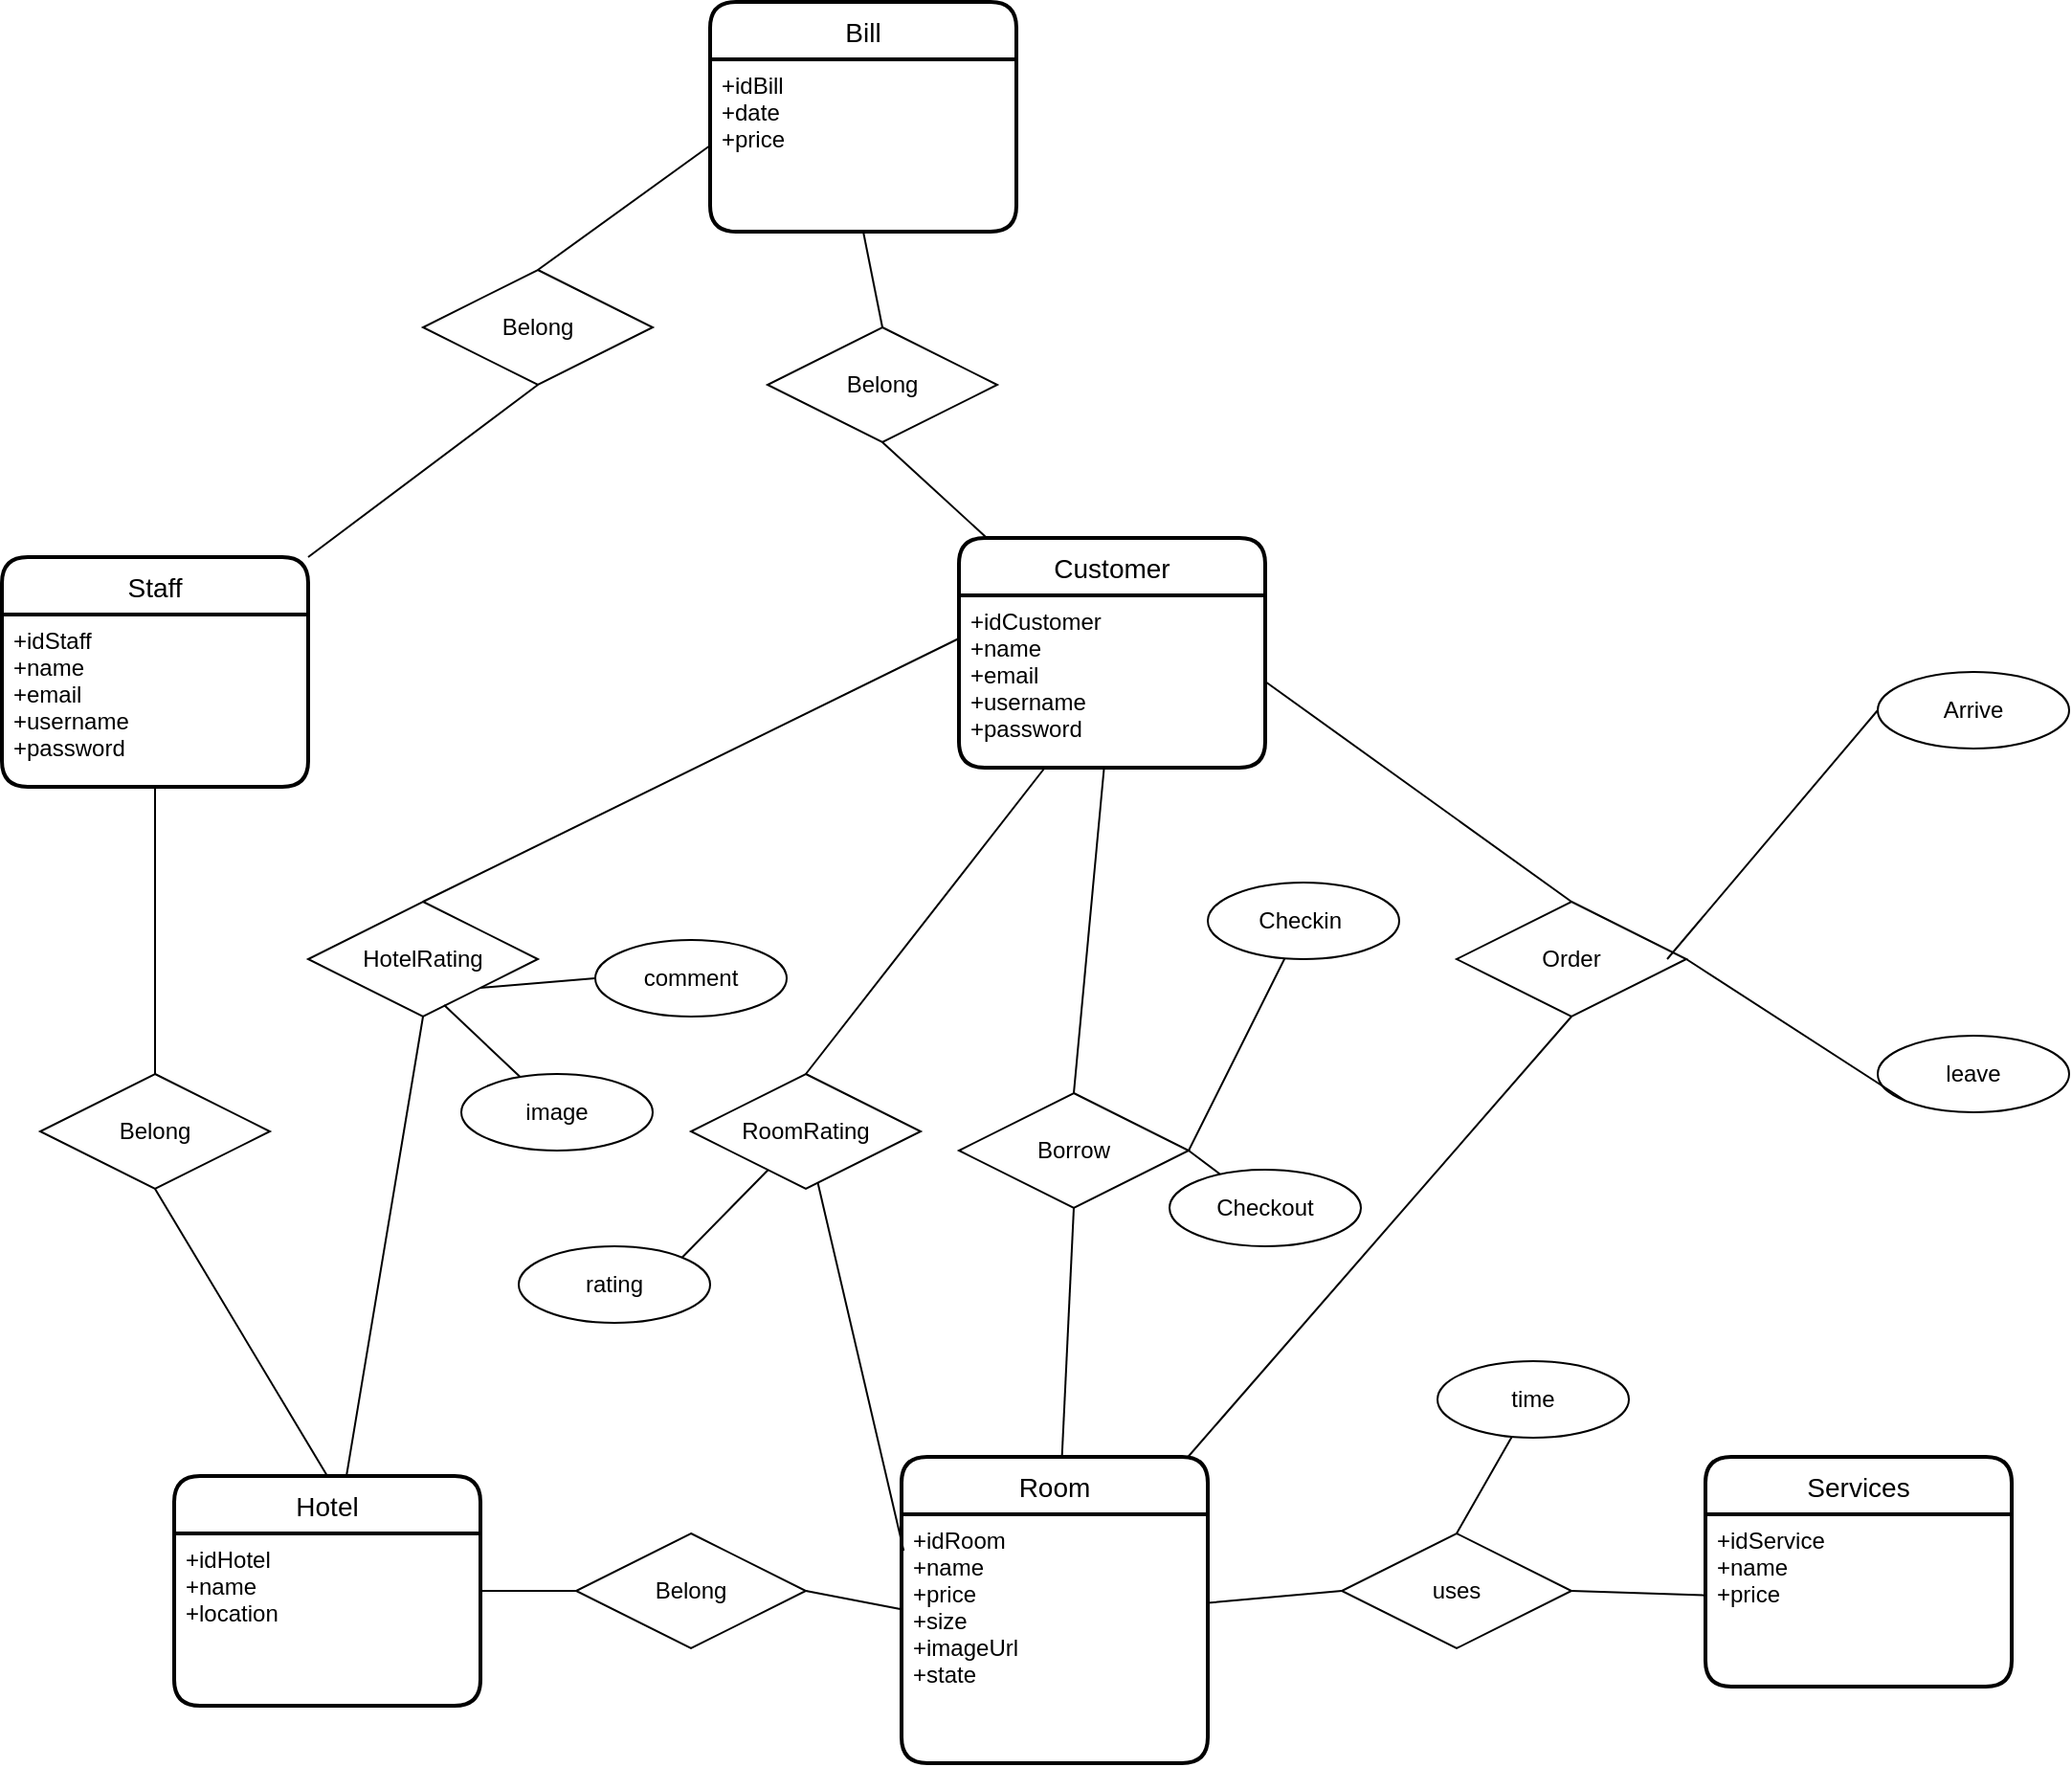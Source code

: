 <mxfile version="20.2.3" type="github">
  <diagram name="Page-1" id="e56a1550-8fbb-45ad-956c-1786394a9013">
    <mxGraphModel dx="1422" dy="1644" grid="1" gridSize="10" guides="1" tooltips="1" connect="1" arrows="1" fold="1" page="1" pageScale="1" pageWidth="1100" pageHeight="850" background="none" math="0" shadow="0">
      <root>
        <mxCell id="0" />
        <mxCell id="1" parent="0" />
        <mxCell id="Kd_VAQXIcEHXok77GXxw-1" value="Staff" style="swimlane;childLayout=stackLayout;horizontal=1;startSize=30;horizontalStack=0;rounded=1;fontSize=14;fontStyle=0;strokeWidth=2;resizeParent=0;resizeLast=1;shadow=0;dashed=0;align=center;" parent="1" vertex="1">
          <mxGeometry x="10" y="-210" width="160" height="120" as="geometry" />
        </mxCell>
        <mxCell id="Kd_VAQXIcEHXok77GXxw-2" value="+idStaff&#xa;+name&#xa;+email&#xa;+username&#xa;+password" style="align=left;strokeColor=none;fillColor=none;spacingLeft=4;fontSize=12;verticalAlign=top;resizable=0;rotatable=0;part=1;" parent="Kd_VAQXIcEHXok77GXxw-1" vertex="1">
          <mxGeometry y="30" width="160" height="90" as="geometry" />
        </mxCell>
        <mxCell id="Kd_VAQXIcEHXok77GXxw-8" value="Hotel" style="swimlane;childLayout=stackLayout;horizontal=1;startSize=30;horizontalStack=0;rounded=1;fontSize=14;fontStyle=0;strokeWidth=2;resizeParent=0;resizeLast=1;shadow=0;dashed=0;align=center;" parent="1" vertex="1">
          <mxGeometry x="100" y="270" width="160" height="120" as="geometry" />
        </mxCell>
        <mxCell id="Kd_VAQXIcEHXok77GXxw-9" value="+idHotel&#xa;+name&#xa;+location" style="align=left;strokeColor=none;fillColor=none;spacingLeft=4;fontSize=12;verticalAlign=top;resizable=0;rotatable=0;part=1;" parent="Kd_VAQXIcEHXok77GXxw-8" vertex="1">
          <mxGeometry y="30" width="160" height="90" as="geometry" />
        </mxCell>
        <mxCell id="Kd_VAQXIcEHXok77GXxw-10" value="Room" style="swimlane;childLayout=stackLayout;horizontal=1;startSize=30;horizontalStack=0;rounded=1;fontSize=14;fontStyle=0;strokeWidth=2;resizeParent=0;resizeLast=1;shadow=0;dashed=0;align=center;" parent="1" vertex="1">
          <mxGeometry x="480" y="260" width="160" height="160" as="geometry" />
        </mxCell>
        <mxCell id="Kd_VAQXIcEHXok77GXxw-11" value="+idRoom&#xa;+name&#xa;+price&#xa;+size&#xa;+imageUrl&#xa;+state" style="align=left;strokeColor=none;fillColor=none;spacingLeft=4;fontSize=12;verticalAlign=top;resizable=0;rotatable=0;part=1;" parent="Kd_VAQXIcEHXok77GXxw-10" vertex="1">
          <mxGeometry y="30" width="160" height="130" as="geometry" />
        </mxCell>
        <mxCell id="Kd_VAQXIcEHXok77GXxw-16" value="Services" style="swimlane;childLayout=stackLayout;horizontal=1;startSize=30;horizontalStack=0;rounded=1;fontSize=14;fontStyle=0;strokeWidth=2;resizeParent=0;resizeLast=1;shadow=0;dashed=0;align=center;" parent="1" vertex="1">
          <mxGeometry x="900" y="260" width="160" height="120" as="geometry" />
        </mxCell>
        <mxCell id="Kd_VAQXIcEHXok77GXxw-17" value="+idService&#xa;+name&#xa;+price" style="align=left;strokeColor=none;fillColor=none;spacingLeft=4;fontSize=12;verticalAlign=top;resizable=0;rotatable=0;part=1;" parent="Kd_VAQXIcEHXok77GXxw-16" vertex="1">
          <mxGeometry y="30" width="160" height="90" as="geometry" />
        </mxCell>
        <mxCell id="Kd_VAQXIcEHXok77GXxw-46" value="Belong" style="shape=rhombus;perimeter=rhombusPerimeter;whiteSpace=wrap;html=1;align=center;" parent="1" vertex="1">
          <mxGeometry x="310" y="300" width="120" height="60" as="geometry" />
        </mxCell>
        <mxCell id="Kd_VAQXIcEHXok77GXxw-47" value="" style="endArrow=none;html=1;rounded=0;strokeWidth=1;exitX=1;exitY=0.333;exitDx=0;exitDy=0;exitPerimeter=0;entryX=0;entryY=0.5;entryDx=0;entryDy=0;" parent="1" source="Kd_VAQXIcEHXok77GXxw-9" target="Kd_VAQXIcEHXok77GXxw-46" edge="1">
          <mxGeometry relative="1" as="geometry">
            <mxPoint x="290" y="260.005" as="sourcePoint" />
            <mxPoint x="350" y="320" as="targetPoint" />
          </mxGeometry>
        </mxCell>
        <mxCell id="Kd_VAQXIcEHXok77GXxw-48" value="" style="endArrow=none;html=1;rounded=0;strokeWidth=1;exitX=1;exitY=0.5;exitDx=0;exitDy=0;" parent="1" source="Kd_VAQXIcEHXok77GXxw-46" target="Kd_VAQXIcEHXok77GXxw-11" edge="1">
          <mxGeometry relative="1" as="geometry">
            <mxPoint x="400" y="300.005" as="sourcePoint" />
            <mxPoint x="472.727" y="301.736" as="targetPoint" />
          </mxGeometry>
        </mxCell>
        <mxCell id="Kd_VAQXIcEHXok77GXxw-49" value="" style="endArrow=none;html=1;rounded=0;strokeWidth=1;exitX=1;exitY=0.5;exitDx=0;exitDy=0;" parent="1" source="Kd_VAQXIcEHXok77GXxw-50" target="Kd_VAQXIcEHXok77GXxw-17" edge="1">
          <mxGeometry relative="1" as="geometry">
            <mxPoint x="690" y="319.135" as="sourcePoint" />
            <mxPoint x="762.727" y="320.866" as="targetPoint" />
          </mxGeometry>
        </mxCell>
        <mxCell id="Kd_VAQXIcEHXok77GXxw-95" style="edgeStyle=none;rounded=0;orthogonalLoop=1;jettySize=auto;html=1;exitX=0.5;exitY=0;exitDx=0;exitDy=0;strokeWidth=1;endArrow=none;endFill=0;" parent="1" source="Kd_VAQXIcEHXok77GXxw-50" target="Kd_VAQXIcEHXok77GXxw-93" edge="1">
          <mxGeometry relative="1" as="geometry" />
        </mxCell>
        <mxCell id="Kd_VAQXIcEHXok77GXxw-50" value="uses" style="shape=rhombus;perimeter=rhombusPerimeter;whiteSpace=wrap;html=1;align=center;" parent="1" vertex="1">
          <mxGeometry x="710" y="300" width="120" height="60" as="geometry" />
        </mxCell>
        <mxCell id="Kd_VAQXIcEHXok77GXxw-51" value="" style="endArrow=none;html=1;rounded=0;strokeWidth=1;entryX=0;entryY=0.5;entryDx=0;entryDy=0;exitX=1;exitY=0.356;exitDx=0;exitDy=0;exitPerimeter=0;" parent="1" source="Kd_VAQXIcEHXok77GXxw-11" target="Kd_VAQXIcEHXok77GXxw-50" edge="1">
          <mxGeometry relative="1" as="geometry">
            <mxPoint x="670" y="270.005" as="sourcePoint" />
            <mxPoint x="742.727" y="271.736" as="targetPoint" />
          </mxGeometry>
        </mxCell>
        <mxCell id="Kd_VAQXIcEHXok77GXxw-54" value="Order" style="shape=rhombus;perimeter=rhombusPerimeter;whiteSpace=wrap;html=1;align=center;" parent="1" vertex="1">
          <mxGeometry x="770" y="-30" width="120" height="60" as="geometry" />
        </mxCell>
        <mxCell id="Kd_VAQXIcEHXok77GXxw-60" value="Customer" style="swimlane;childLayout=stackLayout;horizontal=1;startSize=30;horizontalStack=0;rounded=1;fontSize=14;fontStyle=0;strokeWidth=2;resizeParent=0;resizeLast=1;shadow=0;dashed=0;align=center;" parent="1" vertex="1">
          <mxGeometry x="510" y="-220" width="160" height="120" as="geometry" />
        </mxCell>
        <mxCell id="Kd_VAQXIcEHXok77GXxw-61" value="+idCustomer&#xa;+name&#xa;+email&#xa;+username&#xa;+password" style="align=left;strokeColor=none;fillColor=none;spacingLeft=4;fontSize=12;verticalAlign=top;resizable=0;rotatable=0;part=1;" parent="Kd_VAQXIcEHXok77GXxw-60" vertex="1">
          <mxGeometry y="30" width="160" height="90" as="geometry" />
        </mxCell>
        <mxCell id="Kd_VAQXIcEHXok77GXxw-67" value="" style="endArrow=none;html=1;rounded=0;strokeWidth=1;exitX=0.5;exitY=1;exitDx=0;exitDy=0;" parent="1" source="Kd_VAQXIcEHXok77GXxw-54" target="Kd_VAQXIcEHXok77GXxw-10" edge="1">
          <mxGeometry relative="1" as="geometry">
            <mxPoint x="590" y="180" as="sourcePoint" />
            <mxPoint x="590" y="260" as="targetPoint" />
          </mxGeometry>
        </mxCell>
        <mxCell id="Kd_VAQXIcEHXok77GXxw-74" value="" style="endArrow=none;html=1;rounded=0;strokeWidth=1;exitX=1;exitY=0.5;exitDx=0;exitDy=0;entryX=0.5;entryY=0;entryDx=0;entryDy=0;" parent="1" source="Kd_VAQXIcEHXok77GXxw-61" target="Kd_VAQXIcEHXok77GXxw-54" edge="1">
          <mxGeometry relative="1" as="geometry">
            <mxPoint x="420" y="-200" as="sourcePoint" />
            <mxPoint x="500.0" y="-130.0" as="targetPoint" />
          </mxGeometry>
        </mxCell>
        <mxCell id="Kd_VAQXIcEHXok77GXxw-76" value="Borrow" style="shape=rhombus;perimeter=rhombusPerimeter;whiteSpace=wrap;html=1;align=center;" parent="1" vertex="1">
          <mxGeometry x="510" y="70" width="120" height="60" as="geometry" />
        </mxCell>
        <mxCell id="Kd_VAQXIcEHXok77GXxw-77" value="" style="endArrow=none;html=1;rounded=0;strokeWidth=1;entryX=0.5;entryY=0;entryDx=0;entryDy=0;" parent="1" source="Kd_VAQXIcEHXok77GXxw-61" target="Kd_VAQXIcEHXok77GXxw-76" edge="1">
          <mxGeometry relative="1" as="geometry">
            <mxPoint x="270.0" y="-270.0" as="sourcePoint" />
            <mxPoint x="300.0" y="45" as="targetPoint" />
          </mxGeometry>
        </mxCell>
        <mxCell id="Kd_VAQXIcEHXok77GXxw-78" value="" style="endArrow=none;html=1;rounded=0;strokeWidth=1;exitX=0.5;exitY=1;exitDx=0;exitDy=0;" parent="1" source="Kd_VAQXIcEHXok77GXxw-76" target="Kd_VAQXIcEHXok77GXxw-10" edge="1">
          <mxGeometry relative="1" as="geometry">
            <mxPoint x="420.0" y="105.0" as="sourcePoint" />
            <mxPoint x="440.0" y="380" as="targetPoint" />
          </mxGeometry>
        </mxCell>
        <mxCell id="Kd_VAQXIcEHXok77GXxw-79" value="Belong" style="shape=rhombus;perimeter=rhombusPerimeter;whiteSpace=wrap;html=1;align=center;" parent="1" vertex="1">
          <mxGeometry x="30" y="60" width="120" height="60" as="geometry" />
        </mxCell>
        <mxCell id="Kd_VAQXIcEHXok77GXxw-80" value="" style="endArrow=none;html=1;rounded=0;strokeWidth=1;exitX=0.5;exitY=1;exitDx=0;exitDy=0;entryX=0.5;entryY=0;entryDx=0;entryDy=0;" parent="1" source="Kd_VAQXIcEHXok77GXxw-2" target="Kd_VAQXIcEHXok77GXxw-79" edge="1">
          <mxGeometry relative="1" as="geometry">
            <mxPoint x="70.0" y="10.0" as="sourcePoint" />
            <mxPoint x="-10.0" y="175" as="targetPoint" />
          </mxGeometry>
        </mxCell>
        <mxCell id="Kd_VAQXIcEHXok77GXxw-83" value="" style="endArrow=none;html=1;rounded=0;strokeWidth=1;exitX=0.5;exitY=1;exitDx=0;exitDy=0;entryX=0.5;entryY=0;entryDx=0;entryDy=0;" parent="1" source="Kd_VAQXIcEHXok77GXxw-79" target="Kd_VAQXIcEHXok77GXxw-8" edge="1">
          <mxGeometry relative="1" as="geometry">
            <mxPoint x="60.0" y="70.0" as="sourcePoint" />
            <mxPoint x="-20.0" y="235" as="targetPoint" />
          </mxGeometry>
        </mxCell>
        <mxCell id="Kd_VAQXIcEHXok77GXxw-84" value="leave" style="ellipse;whiteSpace=wrap;html=1;align=center;" parent="1" vertex="1">
          <mxGeometry x="990" y="40" width="100" height="40" as="geometry" />
        </mxCell>
        <mxCell id="Kd_VAQXIcEHXok77GXxw-85" value="" style="endArrow=none;html=1;rounded=0;strokeWidth=1;exitX=0;exitY=1;exitDx=0;exitDy=0;entryX=1;entryY=0.5;entryDx=0;entryDy=0;" parent="1" source="Kd_VAQXIcEHXok77GXxw-84" target="Kd_VAQXIcEHXok77GXxw-54" edge="1">
          <mxGeometry relative="1" as="geometry">
            <mxPoint x="800" y="80" as="sourcePoint" />
            <mxPoint x="670" y="290" as="targetPoint" />
          </mxGeometry>
        </mxCell>
        <mxCell id="Kd_VAQXIcEHXok77GXxw-86" value="Arrive" style="ellipse;whiteSpace=wrap;html=1;align=center;" parent="1" vertex="1">
          <mxGeometry x="990" y="-150" width="100" height="40" as="geometry" />
        </mxCell>
        <mxCell id="Kd_VAQXIcEHXok77GXxw-88" value="" style="endArrow=none;html=1;rounded=0;strokeWidth=1;entryX=0;entryY=0.5;entryDx=0;entryDy=0;" parent="1" target="Kd_VAQXIcEHXok77GXxw-86" edge="1">
          <mxGeometry relative="1" as="geometry">
            <mxPoint x="880" as="sourcePoint" />
            <mxPoint x="535.15" y="5.77" as="targetPoint" />
          </mxGeometry>
        </mxCell>
        <mxCell id="Kd_VAQXIcEHXok77GXxw-89" value="Checkin&amp;nbsp;" style="ellipse;whiteSpace=wrap;html=1;align=center;" parent="1" vertex="1">
          <mxGeometry x="640" y="-40" width="100" height="40" as="geometry" />
        </mxCell>
        <mxCell id="Kd_VAQXIcEHXok77GXxw-90" value="Checkout" style="ellipse;whiteSpace=wrap;html=1;align=center;" parent="1" vertex="1">
          <mxGeometry x="620" y="110" width="100" height="40" as="geometry" />
        </mxCell>
        <mxCell id="Kd_VAQXIcEHXok77GXxw-91" value="" style="endArrow=none;html=1;rounded=0;strokeWidth=1;entryX=1;entryY=0.5;entryDx=0;entryDy=0;" parent="1" source="Kd_VAQXIcEHXok77GXxw-89" target="Kd_VAQXIcEHXok77GXxw-76" edge="1">
          <mxGeometry relative="1" as="geometry">
            <mxPoint x="410" y="-125.0" as="sourcePoint" />
            <mxPoint x="310" y="30" as="targetPoint" />
          </mxGeometry>
        </mxCell>
        <mxCell id="Kd_VAQXIcEHXok77GXxw-92" value="" style="endArrow=none;html=1;rounded=0;strokeWidth=1;entryX=1;entryY=0.5;entryDx=0;entryDy=0;" parent="1" source="Kd_VAQXIcEHXok77GXxw-90" target="Kd_VAQXIcEHXok77GXxw-76" edge="1">
          <mxGeometry relative="1" as="geometry">
            <mxPoint x="854.854" y="44.226" as="sourcePoint" />
            <mxPoint x="760.0" y="30" as="targetPoint" />
          </mxGeometry>
        </mxCell>
        <mxCell id="Kd_VAQXIcEHXok77GXxw-93" value="time" style="ellipse;whiteSpace=wrap;html=1;align=center;" parent="1" vertex="1">
          <mxGeometry x="760" y="210" width="100" height="40" as="geometry" />
        </mxCell>
        <mxCell id="TzVSilA2Bh1R2aP9luoq-2" value="Bill" style="swimlane;childLayout=stackLayout;horizontal=1;startSize=30;horizontalStack=0;rounded=1;fontSize=14;fontStyle=0;strokeWidth=2;resizeParent=0;resizeLast=1;shadow=0;dashed=0;align=center;" parent="1" vertex="1">
          <mxGeometry x="380" y="-500" width="160" height="120" as="geometry" />
        </mxCell>
        <mxCell id="TzVSilA2Bh1R2aP9luoq-3" value="+idBill&#xa;+date&#xa;+price" style="align=left;strokeColor=none;fillColor=none;spacingLeft=4;fontSize=12;verticalAlign=top;resizable=0;rotatable=0;part=1;" parent="TzVSilA2Bh1R2aP9luoq-2" vertex="1">
          <mxGeometry y="30" width="160" height="90" as="geometry" />
        </mxCell>
        <mxCell id="TzVSilA2Bh1R2aP9luoq-6" value="" style="endArrow=none;html=1;rounded=0;strokeWidth=1;exitX=0;exitY=0.5;exitDx=0;exitDy=0;entryX=0.5;entryY=0;entryDx=0;entryDy=0;" parent="1" source="TzVSilA2Bh1R2aP9luoq-3" target="TzVSilA2Bh1R2aP9luoq-10" edge="1">
          <mxGeometry relative="1" as="geometry">
            <mxPoint x="180" y="-410" as="sourcePoint" />
            <mxPoint x="300" y="-285" as="targetPoint" />
          </mxGeometry>
        </mxCell>
        <mxCell id="TzVSilA2Bh1R2aP9luoq-7" value="Belong" style="shape=rhombus;perimeter=rhombusPerimeter;whiteSpace=wrap;html=1;align=center;" parent="1" vertex="1">
          <mxGeometry x="410" y="-330" width="120" height="60" as="geometry" />
        </mxCell>
        <mxCell id="TzVSilA2Bh1R2aP9luoq-8" value="" style="endArrow=none;html=1;rounded=0;strokeWidth=1;exitX=0.5;exitY=1;exitDx=0;exitDy=0;entryX=0.5;entryY=0;entryDx=0;entryDy=0;" parent="1" source="TzVSilA2Bh1R2aP9luoq-3" target="TzVSilA2Bh1R2aP9luoq-7" edge="1">
          <mxGeometry relative="1" as="geometry">
            <mxPoint x="380" y="-370.0" as="sourcePoint" />
            <mxPoint x="380" y="-160" as="targetPoint" />
          </mxGeometry>
        </mxCell>
        <mxCell id="TzVSilA2Bh1R2aP9luoq-9" value="" style="endArrow=none;html=1;rounded=0;strokeWidth=1;exitX=0.5;exitY=1;exitDx=0;exitDy=0;" parent="1" source="TzVSilA2Bh1R2aP9luoq-7" target="Kd_VAQXIcEHXok77GXxw-60" edge="1">
          <mxGeometry relative="1" as="geometry">
            <mxPoint x="350" y="-250.0" as="sourcePoint" />
            <mxPoint x="350" y="-40" as="targetPoint" />
          </mxGeometry>
        </mxCell>
        <mxCell id="TzVSilA2Bh1R2aP9luoq-10" value="Belong" style="shape=rhombus;perimeter=rhombusPerimeter;whiteSpace=wrap;html=1;align=center;" parent="1" vertex="1">
          <mxGeometry x="230" y="-360" width="120" height="60" as="geometry" />
        </mxCell>
        <mxCell id="TzVSilA2Bh1R2aP9luoq-12" value="" style="endArrow=none;html=1;rounded=0;strokeWidth=1;exitX=0.5;exitY=1;exitDx=0;exitDy=0;" parent="1" source="TzVSilA2Bh1R2aP9luoq-10" target="Kd_VAQXIcEHXok77GXxw-1" edge="1">
          <mxGeometry relative="1" as="geometry">
            <mxPoint x="240" y="-320.0" as="sourcePoint" />
            <mxPoint x="130" y="-165" as="targetPoint" />
          </mxGeometry>
        </mxCell>
        <mxCell id="vDGiRW4YoNIJTdE8wxLJ-4" value="HotelRating" style="shape=rhombus;perimeter=rhombusPerimeter;whiteSpace=wrap;html=1;align=center;" vertex="1" parent="1">
          <mxGeometry x="170" y="-30" width="120" height="60" as="geometry" />
        </mxCell>
        <mxCell id="vDGiRW4YoNIJTdE8wxLJ-6" value="" style="endArrow=none;html=1;rounded=0;strokeWidth=1;exitX=0.5;exitY=1;exitDx=0;exitDy=0;" edge="1" parent="1" source="vDGiRW4YoNIJTdE8wxLJ-4" target="Kd_VAQXIcEHXok77GXxw-8">
          <mxGeometry relative="1" as="geometry">
            <mxPoint x="230" y="-30.0" as="sourcePoint" />
            <mxPoint x="230" y="120" as="targetPoint" />
          </mxGeometry>
        </mxCell>
        <mxCell id="vDGiRW4YoNIJTdE8wxLJ-7" value="" style="endArrow=none;html=1;rounded=0;strokeWidth=1;exitX=0;exitY=0.25;exitDx=0;exitDy=0;entryX=0.5;entryY=0;entryDx=0;entryDy=0;" edge="1" parent="1" source="Kd_VAQXIcEHXok77GXxw-61" target="vDGiRW4YoNIJTdE8wxLJ-4">
          <mxGeometry relative="1" as="geometry">
            <mxPoint x="348.82" y="-170.0" as="sourcePoint" />
            <mxPoint x="348.82" y="-20" as="targetPoint" />
          </mxGeometry>
        </mxCell>
        <mxCell id="vDGiRW4YoNIJTdE8wxLJ-8" value="RoomRating" style="shape=rhombus;perimeter=rhombusPerimeter;whiteSpace=wrap;html=1;align=center;" vertex="1" parent="1">
          <mxGeometry x="370" y="60" width="120" height="60" as="geometry" />
        </mxCell>
        <mxCell id="vDGiRW4YoNIJTdE8wxLJ-9" value="" style="endArrow=none;html=1;rounded=0;strokeWidth=1;entryX=0.5;entryY=0;entryDx=0;entryDy=0;" edge="1" parent="1" source="Kd_VAQXIcEHXok77GXxw-61" target="vDGiRW4YoNIJTdE8wxLJ-8">
          <mxGeometry relative="1" as="geometry">
            <mxPoint x="640" y="-167.5" as="sourcePoint" />
            <mxPoint x="300" y="-30.0" as="targetPoint" />
          </mxGeometry>
        </mxCell>
        <mxCell id="vDGiRW4YoNIJTdE8wxLJ-10" value="" style="endArrow=none;html=1;rounded=0;strokeWidth=1;entryX=0.007;entryY=0.146;entryDx=0;entryDy=0;entryPerimeter=0;" edge="1" parent="1" source="vDGiRW4YoNIJTdE8wxLJ-8" target="Kd_VAQXIcEHXok77GXxw-11">
          <mxGeometry relative="1" as="geometry">
            <mxPoint x="360" y="30" as="sourcePoint" />
            <mxPoint x="320" y="270" as="targetPoint" />
          </mxGeometry>
        </mxCell>
        <mxCell id="vDGiRW4YoNIJTdE8wxLJ-11" value="comment" style="ellipse;whiteSpace=wrap;html=1;align=center;" vertex="1" parent="1">
          <mxGeometry x="320" y="-10" width="100" height="40" as="geometry" />
        </mxCell>
        <mxCell id="vDGiRW4YoNIJTdE8wxLJ-12" value="rating" style="ellipse;whiteSpace=wrap;html=1;align=center;" vertex="1" parent="1">
          <mxGeometry x="280" y="150" width="100" height="40" as="geometry" />
        </mxCell>
        <mxCell id="vDGiRW4YoNIJTdE8wxLJ-13" value="" style="endArrow=none;html=1;rounded=0;strokeWidth=1;exitX=1;exitY=1;exitDx=0;exitDy=0;entryX=0;entryY=0.5;entryDx=0;entryDy=0;" edge="1" parent="1" source="vDGiRW4YoNIJTdE8wxLJ-4" target="vDGiRW4YoNIJTdE8wxLJ-11">
          <mxGeometry relative="1" as="geometry">
            <mxPoint x="580" y="-157.5" as="sourcePoint" />
            <mxPoint x="240" y="-20.0" as="targetPoint" />
          </mxGeometry>
        </mxCell>
        <mxCell id="vDGiRW4YoNIJTdE8wxLJ-14" value="" style="endArrow=none;html=1;rounded=0;strokeWidth=1;entryX=1;entryY=0;entryDx=0;entryDy=0;" edge="1" parent="1" source="vDGiRW4YoNIJTdE8wxLJ-8" target="vDGiRW4YoNIJTdE8wxLJ-12">
          <mxGeometry relative="1" as="geometry">
            <mxPoint x="405.857" y="140.0" as="sourcePoint" />
            <mxPoint x="234.15" y="300" as="targetPoint" />
          </mxGeometry>
        </mxCell>
        <mxCell id="vDGiRW4YoNIJTdE8wxLJ-15" style="edgeStyle=orthogonalEdgeStyle;rounded=0;orthogonalLoop=1;jettySize=auto;html=1;exitX=0.5;exitY=1;exitDx=0;exitDy=0;" edge="1" parent="1" source="vDGiRW4YoNIJTdE8wxLJ-12" target="vDGiRW4YoNIJTdE8wxLJ-12">
          <mxGeometry relative="1" as="geometry" />
        </mxCell>
        <mxCell id="vDGiRW4YoNIJTdE8wxLJ-16" value="image" style="ellipse;whiteSpace=wrap;html=1;align=center;" vertex="1" parent="1">
          <mxGeometry x="250" y="60" width="100" height="40" as="geometry" />
        </mxCell>
        <mxCell id="vDGiRW4YoNIJTdE8wxLJ-17" value="" style="endArrow=none;html=1;rounded=0;strokeWidth=1;exitX=0.592;exitY=0.9;exitDx=0;exitDy=0;exitPerimeter=0;" edge="1" parent="1" source="vDGiRW4YoNIJTdE8wxLJ-4" target="vDGiRW4YoNIJTdE8wxLJ-16">
          <mxGeometry relative="1" as="geometry">
            <mxPoint x="270" y="25" as="sourcePoint" />
            <mxPoint x="330" y="20" as="targetPoint" />
            <Array as="points" />
          </mxGeometry>
        </mxCell>
      </root>
    </mxGraphModel>
  </diagram>
</mxfile>
